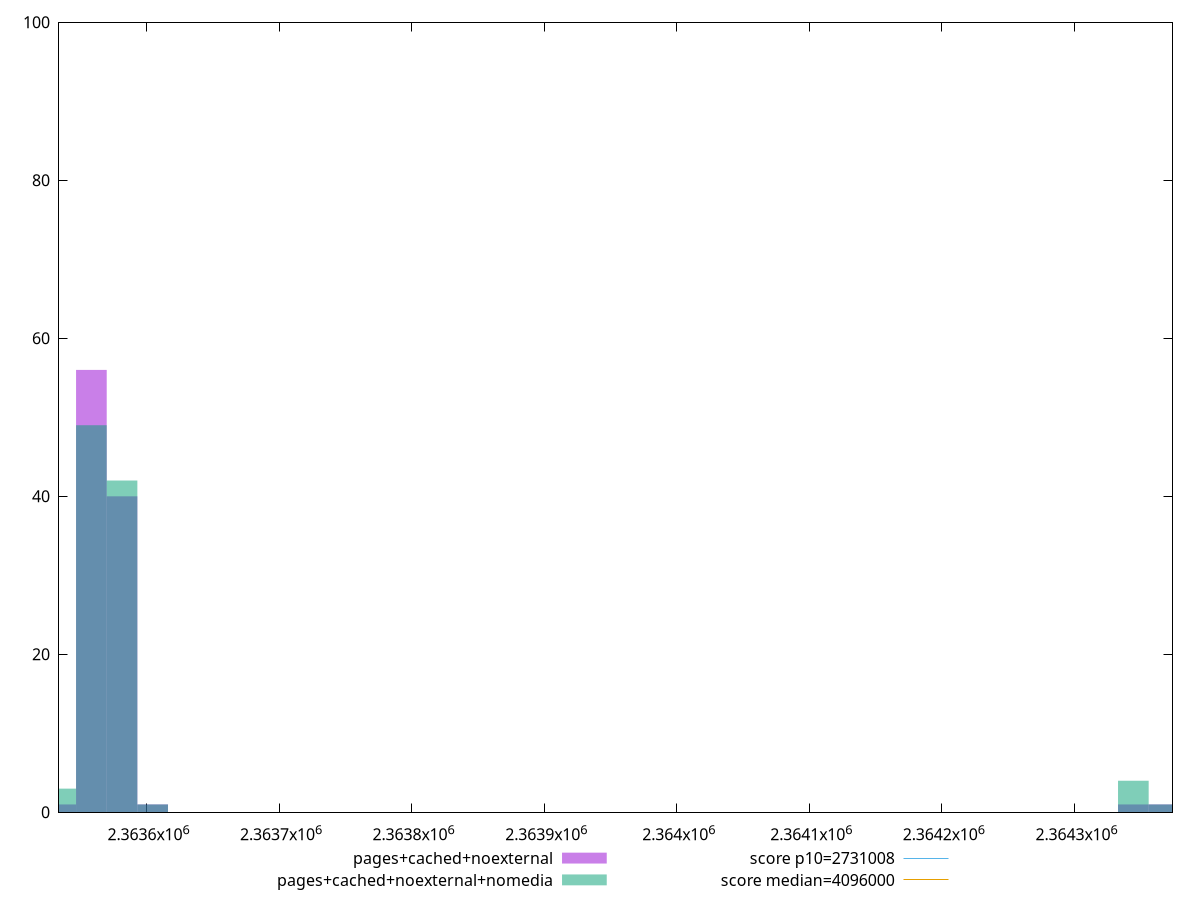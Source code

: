 reset

$pagesCachedNoexternal <<EOF
2363558.433943644 56
2363581.5525949406 40
2364367.58673902 1
2363604.671246237 1
2364344.4680877235 1
2363535.3152923477 1
EOF

$pagesCachedNoexternalNomedia <<EOF
2363581.5525949406 42
2363558.433943644 49
2364344.4680877235 4
2363535.3152923477 3
2363604.671246237 1
2364367.58673902 1
EOF

set key outside below
set boxwidth 23.11865129644787
set xrange [2363534:2364374]
set yrange [0:100]
set trange [0:100]
set style fill transparent solid 0.5 noborder

set parametric
set terminal svg size 640, 500 enhanced background rgb 'white'
set output "reprap/total-byte-weight/comparison/histogram/2_vs_3.svg"

plot $pagesCachedNoexternal title "pages+cached+noexternal" with boxes, \
     $pagesCachedNoexternalNomedia title "pages+cached+noexternal+nomedia" with boxes, \
     2731008,t title "score p10=2731008", \
     4096000,t title "score median=4096000"

reset
